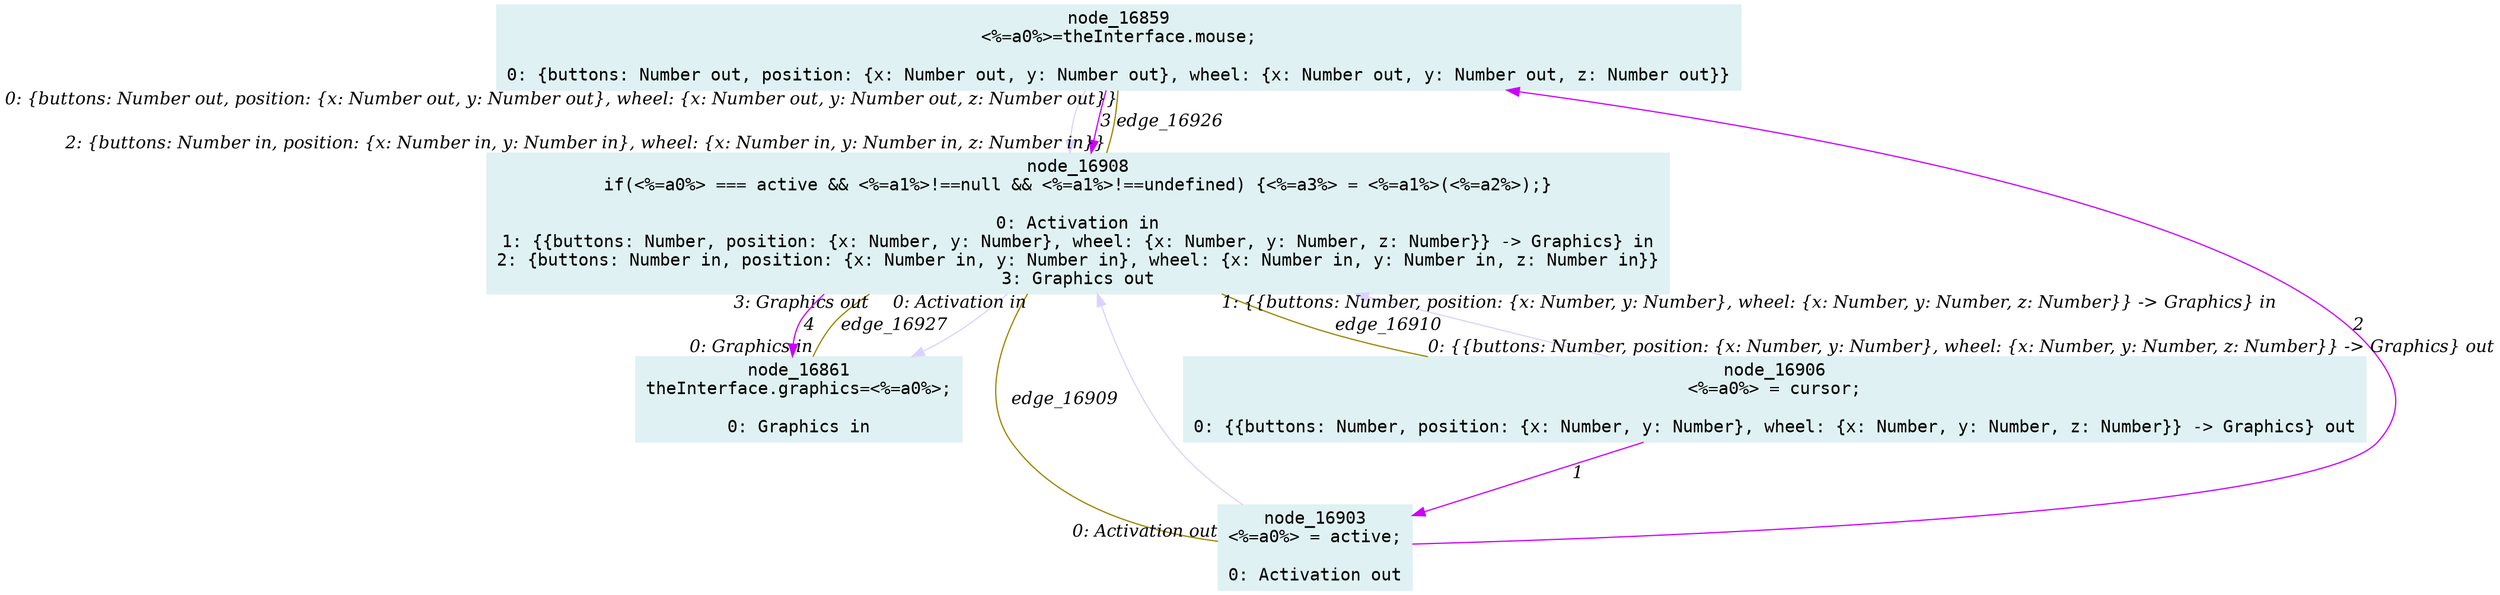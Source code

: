 digraph g{node_16859 [shape="box", style="filled", color="#dff1f2", fontname="Courier", label="node_16859
<%=a0%>=theInterface.mouse;

0: {buttons: Number out, position: {x: Number out, y: Number out}, wheel: {x: Number out, y: Number out, z: Number out}}" ]
node_16861 [shape="box", style="filled", color="#dff1f2", fontname="Courier", label="node_16861
theInterface.graphics=<%=a0%>;

0: Graphics in" ]
node_16903 [shape="box", style="filled", color="#dff1f2", fontname="Courier", label="node_16903
<%=a0%> = active;

0: Activation out" ]
node_16906 [shape="box", style="filled", color="#dff1f2", fontname="Courier", label="node_16906
<%=a0%> = cursor;

0: {{buttons: Number, position: {x: Number, y: Number}, wheel: {x: Number, y: Number, z: Number}} -> Graphics} out" ]
node_16908 [shape="box", style="filled", color="#dff1f2", fontname="Courier", label="node_16908
if(<%=a0%> === active && <%=a1%>!==null && <%=a1%>!==undefined) {<%=a3%> = <%=a1%>(<%=a2%>);}

0: Activation in
1: {{buttons: Number, position: {x: Number, y: Number}, wheel: {x: Number, y: Number, z: Number}} -> Graphics} in
2: {buttons: Number in, position: {x: Number in, y: Number in}, wheel: {x: Number in, y: Number in, z: Number in}}
3: Graphics out" ]
node_16908 -> node_16861 [dir=forward, arrowHead=normal, fontname="Times-Italic", arrowsize=1, color="#ddd2ff", label="",  headlabel="", taillabel="" ]
node_16859 -> node_16908 [dir=forward, arrowHead=normal, fontname="Times-Italic", arrowsize=1, color="#ddd2ff", label="",  headlabel="", taillabel="" ]
node_16903 -> node_16908 [dir=forward, arrowHead=normal, fontname="Times-Italic", arrowsize=1, color="#ddd2ff", label="",  headlabel="", taillabel="" ]
node_16906 -> node_16908 [dir=forward, arrowHead=normal, fontname="Times-Italic", arrowsize=1, color="#ddd2ff", label="",  headlabel="", taillabel="" ]
node_16906 -> node_16903 [dir=forward, arrowHead=normal, fontname="Times-Italic", arrowsize=1, color="#cc00ff", label="1",  headlabel="", taillabel="" ]
node_16903 -> node_16859 [dir=forward, arrowHead=normal, fontname="Times-Italic", arrowsize=1, color="#cc00ff", label="2",  headlabel="", taillabel="" ]
node_16859 -> node_16908 [dir=forward, arrowHead=normal, fontname="Times-Italic", arrowsize=1, color="#cc00ff", label="3",  headlabel="", taillabel="" ]
node_16908 -> node_16861 [dir=forward, arrowHead=normal, fontname="Times-Italic", arrowsize=1, color="#cc00ff", label="4",  headlabel="", taillabel="" ]
node_16908 -> node_16903 [dir=none, arrowHead=none, fontname="Times-Italic", arrowsize=1, color="#9d8400", label="edge_16909",  headlabel="0: Activation out", taillabel="0: Activation in" ]
node_16908 -> node_16906 [dir=none, arrowHead=none, fontname="Times-Italic", arrowsize=1, color="#9d8400", label="edge_16910",  headlabel="0: {{buttons: Number, position: {x: Number, y: Number}, wheel: {x: Number, y: Number, z: Number}} -> Graphics} out", taillabel="1: {{buttons: Number, position: {x: Number, y: Number}, wheel: {x: Number, y: Number, z: Number}} -> Graphics} in" ]
node_16908 -> node_16859 [dir=none, arrowHead=none, fontname="Times-Italic", arrowsize=1, color="#9d8400", label="edge_16926",  headlabel="0: {buttons: Number out, position: {x: Number out, y: Number out}, wheel: {x: Number out, y: Number out, z: Number out}}", taillabel="2: {buttons: Number in, position: {x: Number in, y: Number in}, wheel: {x: Number in, y: Number in, z: Number in}}" ]
node_16861 -> node_16908 [dir=none, arrowHead=none, fontname="Times-Italic", arrowsize=1, color="#9d8400", label="edge_16927",  headlabel="3: Graphics out", taillabel="0: Graphics in" ]
}
